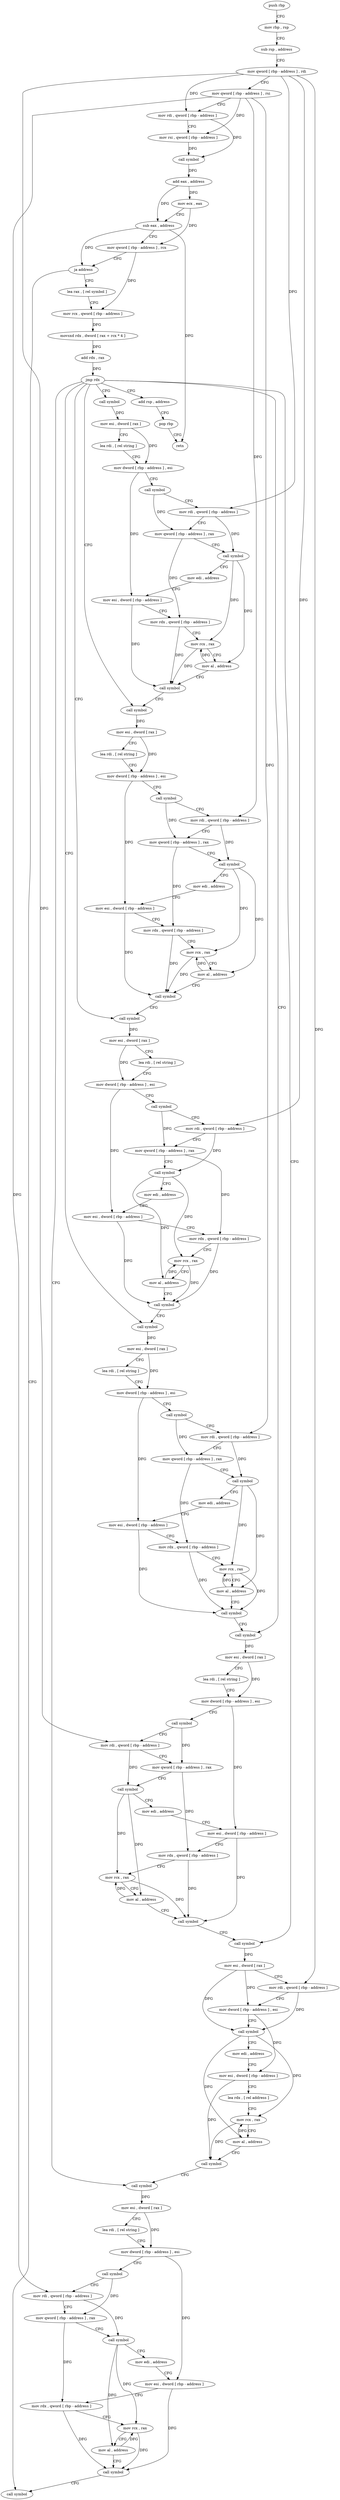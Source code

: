 digraph "func" {
"218448" [label = "push rbp" ]
"218449" [label = "mov rbp , rsp" ]
"218452" [label = "sub rsp , address" ]
"218459" [label = "mov qword [ rbp - address ] , rdi" ]
"218463" [label = "mov qword [ rbp - address ] , rsi" ]
"218467" [label = "mov rdi , qword [ rbp - address ]" ]
"218471" [label = "mov rsi , qword [ rbp - address ]" ]
"218475" [label = "call symbol" ]
"218480" [label = "add eax , address" ]
"218483" [label = "mov ecx , eax" ]
"218485" [label = "sub eax , address" ]
"218488" [label = "mov qword [ rbp - address ] , rcx" ]
"218492" [label = "ja address" ]
"218913" [label = "call symbol" ]
"218498" [label = "lea rax , [ rel symbol ]" ]
"218505" [label = "mov rcx , qword [ rbp - address ]" ]
"218509" [label = "movsxd rdx , dword [ rax + rcx * 4 ]" ]
"218513" [label = "add rdx , rax" ]
"218516" [label = "jmp rdx" ]
"218518" [label = "add rsp , address" ]
"218527" [label = "call symbol" ]
"218584" [label = "call symbol" ]
"218641" [label = "call symbol" ]
"218698" [label = "call symbol" ]
"218755" [label = "call symbol" ]
"218812" [label = "call symbol" ]
"218856" [label = "call symbol" ]
"218525" [label = "pop rbp" ]
"218526" [label = "retn" ]
"218532" [label = "mov esi , dword [ rax ]" ]
"218534" [label = "lea rdi , [ rel string ]" ]
"218541" [label = "mov dword [ rbp - address ] , esi" ]
"218544" [label = "call symbol" ]
"218549" [label = "mov rdi , qword [ rbp - address ]" ]
"218553" [label = "mov qword [ rbp - address ] , rax" ]
"218557" [label = "call symbol" ]
"218562" [label = "mov edi , address" ]
"218567" [label = "mov esi , dword [ rbp - address ]" ]
"218570" [label = "mov rdx , qword [ rbp - address ]" ]
"218574" [label = "mov rcx , rax" ]
"218577" [label = "mov al , address" ]
"218579" [label = "call symbol" ]
"218589" [label = "mov esi , dword [ rax ]" ]
"218591" [label = "lea rdi , [ rel string ]" ]
"218598" [label = "mov dword [ rbp - address ] , esi" ]
"218601" [label = "call symbol" ]
"218606" [label = "mov rdi , qword [ rbp - address ]" ]
"218610" [label = "mov qword [ rbp - address ] , rax" ]
"218614" [label = "call symbol" ]
"218619" [label = "mov edi , address" ]
"218624" [label = "mov esi , dword [ rbp - address ]" ]
"218627" [label = "mov rdx , qword [ rbp - address ]" ]
"218631" [label = "mov rcx , rax" ]
"218634" [label = "mov al , address" ]
"218636" [label = "call symbol" ]
"218646" [label = "mov esi , dword [ rax ]" ]
"218648" [label = "lea rdi , [ rel string ]" ]
"218655" [label = "mov dword [ rbp - address ] , esi" ]
"218658" [label = "call symbol" ]
"218663" [label = "mov rdi , qword [ rbp - address ]" ]
"218667" [label = "mov qword [ rbp - address ] , rax" ]
"218671" [label = "call symbol" ]
"218676" [label = "mov edi , address" ]
"218681" [label = "mov esi , dword [ rbp - address ]" ]
"218684" [label = "mov rdx , qword [ rbp - address ]" ]
"218688" [label = "mov rcx , rax" ]
"218691" [label = "mov al , address" ]
"218693" [label = "call symbol" ]
"218703" [label = "mov esi , dword [ rax ]" ]
"218705" [label = "lea rdi , [ rel string ]" ]
"218712" [label = "mov dword [ rbp - address ] , esi" ]
"218715" [label = "call symbol" ]
"218720" [label = "mov rdi , qword [ rbp - address ]" ]
"218724" [label = "mov qword [ rbp - address ] , rax" ]
"218728" [label = "call symbol" ]
"218733" [label = "mov edi , address" ]
"218738" [label = "mov esi , dword [ rbp - address ]" ]
"218741" [label = "mov rdx , qword [ rbp - address ]" ]
"218745" [label = "mov rcx , rax" ]
"218748" [label = "mov al , address" ]
"218750" [label = "call symbol" ]
"218760" [label = "mov esi , dword [ rax ]" ]
"218762" [label = "lea rdi , [ rel string ]" ]
"218769" [label = "mov dword [ rbp - address ] , esi" ]
"218772" [label = "call symbol" ]
"218777" [label = "mov rdi , qword [ rbp - address ]" ]
"218781" [label = "mov qword [ rbp - address ] , rax" ]
"218785" [label = "call symbol" ]
"218790" [label = "mov edi , address" ]
"218795" [label = "mov esi , dword [ rbp - address ]" ]
"218798" [label = "mov rdx , qword [ rbp - address ]" ]
"218802" [label = "mov rcx , rax" ]
"218805" [label = "mov al , address" ]
"218807" [label = "call symbol" ]
"218817" [label = "mov esi , dword [ rax ]" ]
"218819" [label = "mov rdi , qword [ rbp - address ]" ]
"218823" [label = "mov dword [ rbp - address ] , esi" ]
"218826" [label = "call symbol" ]
"218831" [label = "mov edi , address" ]
"218836" [label = "mov esi , dword [ rbp - address ]" ]
"218839" [label = "lea rdx , [ rel address ]" ]
"218846" [label = "mov rcx , rax" ]
"218849" [label = "mov al , address" ]
"218851" [label = "call symbol" ]
"218861" [label = "mov esi , dword [ rax ]" ]
"218863" [label = "lea rdi , [ rel string ]" ]
"218870" [label = "mov dword [ rbp - address ] , esi" ]
"218873" [label = "call symbol" ]
"218878" [label = "mov rdi , qword [ rbp - address ]" ]
"218882" [label = "mov qword [ rbp - address ] , rax" ]
"218886" [label = "call symbol" ]
"218891" [label = "mov edi , address" ]
"218896" [label = "mov esi , dword [ rbp - address ]" ]
"218899" [label = "mov rdx , qword [ rbp - address ]" ]
"218903" [label = "mov rcx , rax" ]
"218906" [label = "mov al , address" ]
"218908" [label = "call symbol" ]
"218448" -> "218449" [ label = "CFG" ]
"218449" -> "218452" [ label = "CFG" ]
"218452" -> "218459" [ label = "CFG" ]
"218459" -> "218463" [ label = "CFG" ]
"218459" -> "218467" [ label = "DFG" ]
"218459" -> "218549" [ label = "DFG" ]
"218459" -> "218663" [ label = "DFG" ]
"218459" -> "218777" [ label = "DFG" ]
"218459" -> "218819" [ label = "DFG" ]
"218463" -> "218467" [ label = "CFG" ]
"218463" -> "218471" [ label = "DFG" ]
"218463" -> "218606" [ label = "DFG" ]
"218463" -> "218720" [ label = "DFG" ]
"218463" -> "218878" [ label = "DFG" ]
"218467" -> "218471" [ label = "CFG" ]
"218467" -> "218475" [ label = "DFG" ]
"218471" -> "218475" [ label = "DFG" ]
"218475" -> "218480" [ label = "DFG" ]
"218480" -> "218483" [ label = "DFG" ]
"218480" -> "218485" [ label = "DFG" ]
"218483" -> "218485" [ label = "CFG" ]
"218483" -> "218488" [ label = "DFG" ]
"218485" -> "218488" [ label = "CFG" ]
"218485" -> "218526" [ label = "DFG" ]
"218485" -> "218492" [ label = "DFG" ]
"218488" -> "218492" [ label = "CFG" ]
"218488" -> "218505" [ label = "DFG" ]
"218492" -> "218913" [ label = "CFG" ]
"218492" -> "218498" [ label = "CFG" ]
"218498" -> "218505" [ label = "CFG" ]
"218505" -> "218509" [ label = "DFG" ]
"218509" -> "218513" [ label = "DFG" ]
"218513" -> "218516" [ label = "DFG" ]
"218516" -> "218518" [ label = "CFG" ]
"218516" -> "218527" [ label = "CFG" ]
"218516" -> "218584" [ label = "CFG" ]
"218516" -> "218641" [ label = "CFG" ]
"218516" -> "218698" [ label = "CFG" ]
"218516" -> "218755" [ label = "CFG" ]
"218516" -> "218812" [ label = "CFG" ]
"218516" -> "218856" [ label = "CFG" ]
"218518" -> "218525" [ label = "CFG" ]
"218527" -> "218532" [ label = "DFG" ]
"218584" -> "218589" [ label = "DFG" ]
"218641" -> "218646" [ label = "DFG" ]
"218698" -> "218703" [ label = "DFG" ]
"218755" -> "218760" [ label = "DFG" ]
"218812" -> "218817" [ label = "DFG" ]
"218856" -> "218861" [ label = "DFG" ]
"218525" -> "218526" [ label = "CFG" ]
"218532" -> "218534" [ label = "CFG" ]
"218532" -> "218541" [ label = "DFG" ]
"218534" -> "218541" [ label = "CFG" ]
"218541" -> "218544" [ label = "CFG" ]
"218541" -> "218567" [ label = "DFG" ]
"218544" -> "218549" [ label = "CFG" ]
"218544" -> "218553" [ label = "DFG" ]
"218549" -> "218553" [ label = "CFG" ]
"218549" -> "218557" [ label = "DFG" ]
"218553" -> "218557" [ label = "CFG" ]
"218553" -> "218570" [ label = "DFG" ]
"218557" -> "218562" [ label = "CFG" ]
"218557" -> "218574" [ label = "DFG" ]
"218557" -> "218577" [ label = "DFG" ]
"218562" -> "218567" [ label = "CFG" ]
"218567" -> "218570" [ label = "CFG" ]
"218567" -> "218579" [ label = "DFG" ]
"218570" -> "218574" [ label = "CFG" ]
"218570" -> "218579" [ label = "DFG" ]
"218574" -> "218577" [ label = "CFG" ]
"218574" -> "218579" [ label = "DFG" ]
"218577" -> "218579" [ label = "CFG" ]
"218577" -> "218574" [ label = "DFG" ]
"218579" -> "218584" [ label = "CFG" ]
"218589" -> "218591" [ label = "CFG" ]
"218589" -> "218598" [ label = "DFG" ]
"218591" -> "218598" [ label = "CFG" ]
"218598" -> "218601" [ label = "CFG" ]
"218598" -> "218624" [ label = "DFG" ]
"218601" -> "218606" [ label = "CFG" ]
"218601" -> "218610" [ label = "DFG" ]
"218606" -> "218610" [ label = "CFG" ]
"218606" -> "218614" [ label = "DFG" ]
"218610" -> "218614" [ label = "CFG" ]
"218610" -> "218627" [ label = "DFG" ]
"218614" -> "218619" [ label = "CFG" ]
"218614" -> "218631" [ label = "DFG" ]
"218614" -> "218634" [ label = "DFG" ]
"218619" -> "218624" [ label = "CFG" ]
"218624" -> "218627" [ label = "CFG" ]
"218624" -> "218636" [ label = "DFG" ]
"218627" -> "218631" [ label = "CFG" ]
"218627" -> "218636" [ label = "DFG" ]
"218631" -> "218634" [ label = "CFG" ]
"218631" -> "218636" [ label = "DFG" ]
"218634" -> "218636" [ label = "CFG" ]
"218634" -> "218631" [ label = "DFG" ]
"218636" -> "218641" [ label = "CFG" ]
"218646" -> "218648" [ label = "CFG" ]
"218646" -> "218655" [ label = "DFG" ]
"218648" -> "218655" [ label = "CFG" ]
"218655" -> "218658" [ label = "CFG" ]
"218655" -> "218681" [ label = "DFG" ]
"218658" -> "218663" [ label = "CFG" ]
"218658" -> "218667" [ label = "DFG" ]
"218663" -> "218667" [ label = "CFG" ]
"218663" -> "218671" [ label = "DFG" ]
"218667" -> "218671" [ label = "CFG" ]
"218667" -> "218684" [ label = "DFG" ]
"218671" -> "218676" [ label = "CFG" ]
"218671" -> "218688" [ label = "DFG" ]
"218671" -> "218691" [ label = "DFG" ]
"218676" -> "218681" [ label = "CFG" ]
"218681" -> "218684" [ label = "CFG" ]
"218681" -> "218693" [ label = "DFG" ]
"218684" -> "218688" [ label = "CFG" ]
"218684" -> "218693" [ label = "DFG" ]
"218688" -> "218691" [ label = "CFG" ]
"218688" -> "218693" [ label = "DFG" ]
"218691" -> "218693" [ label = "CFG" ]
"218691" -> "218688" [ label = "DFG" ]
"218693" -> "218698" [ label = "CFG" ]
"218703" -> "218705" [ label = "CFG" ]
"218703" -> "218712" [ label = "DFG" ]
"218705" -> "218712" [ label = "CFG" ]
"218712" -> "218715" [ label = "CFG" ]
"218712" -> "218738" [ label = "DFG" ]
"218715" -> "218720" [ label = "CFG" ]
"218715" -> "218724" [ label = "DFG" ]
"218720" -> "218724" [ label = "CFG" ]
"218720" -> "218728" [ label = "DFG" ]
"218724" -> "218728" [ label = "CFG" ]
"218724" -> "218741" [ label = "DFG" ]
"218728" -> "218733" [ label = "CFG" ]
"218728" -> "218745" [ label = "DFG" ]
"218728" -> "218748" [ label = "DFG" ]
"218733" -> "218738" [ label = "CFG" ]
"218738" -> "218741" [ label = "CFG" ]
"218738" -> "218750" [ label = "DFG" ]
"218741" -> "218745" [ label = "CFG" ]
"218741" -> "218750" [ label = "DFG" ]
"218745" -> "218748" [ label = "CFG" ]
"218745" -> "218750" [ label = "DFG" ]
"218748" -> "218750" [ label = "CFG" ]
"218748" -> "218745" [ label = "DFG" ]
"218750" -> "218755" [ label = "CFG" ]
"218760" -> "218762" [ label = "CFG" ]
"218760" -> "218769" [ label = "DFG" ]
"218762" -> "218769" [ label = "CFG" ]
"218769" -> "218772" [ label = "CFG" ]
"218769" -> "218795" [ label = "DFG" ]
"218772" -> "218777" [ label = "CFG" ]
"218772" -> "218781" [ label = "DFG" ]
"218777" -> "218781" [ label = "CFG" ]
"218777" -> "218785" [ label = "DFG" ]
"218781" -> "218785" [ label = "CFG" ]
"218781" -> "218798" [ label = "DFG" ]
"218785" -> "218790" [ label = "CFG" ]
"218785" -> "218802" [ label = "DFG" ]
"218785" -> "218805" [ label = "DFG" ]
"218790" -> "218795" [ label = "CFG" ]
"218795" -> "218798" [ label = "CFG" ]
"218795" -> "218807" [ label = "DFG" ]
"218798" -> "218802" [ label = "CFG" ]
"218798" -> "218807" [ label = "DFG" ]
"218802" -> "218805" [ label = "CFG" ]
"218802" -> "218807" [ label = "DFG" ]
"218805" -> "218807" [ label = "CFG" ]
"218805" -> "218802" [ label = "DFG" ]
"218807" -> "218812" [ label = "CFG" ]
"218817" -> "218819" [ label = "CFG" ]
"218817" -> "218823" [ label = "DFG" ]
"218817" -> "218826" [ label = "DFG" ]
"218819" -> "218823" [ label = "CFG" ]
"218819" -> "218826" [ label = "DFG" ]
"218823" -> "218826" [ label = "CFG" ]
"218823" -> "218836" [ label = "DFG" ]
"218826" -> "218831" [ label = "CFG" ]
"218826" -> "218846" [ label = "DFG" ]
"218826" -> "218849" [ label = "DFG" ]
"218831" -> "218836" [ label = "CFG" ]
"218836" -> "218839" [ label = "CFG" ]
"218836" -> "218851" [ label = "DFG" ]
"218839" -> "218846" [ label = "CFG" ]
"218846" -> "218849" [ label = "CFG" ]
"218846" -> "218851" [ label = "DFG" ]
"218849" -> "218851" [ label = "CFG" ]
"218849" -> "218846" [ label = "DFG" ]
"218851" -> "218856" [ label = "CFG" ]
"218861" -> "218863" [ label = "CFG" ]
"218861" -> "218870" [ label = "DFG" ]
"218863" -> "218870" [ label = "CFG" ]
"218870" -> "218873" [ label = "CFG" ]
"218870" -> "218896" [ label = "DFG" ]
"218873" -> "218878" [ label = "CFG" ]
"218873" -> "218882" [ label = "DFG" ]
"218878" -> "218882" [ label = "CFG" ]
"218878" -> "218886" [ label = "DFG" ]
"218882" -> "218886" [ label = "CFG" ]
"218882" -> "218899" [ label = "DFG" ]
"218886" -> "218891" [ label = "CFG" ]
"218886" -> "218903" [ label = "DFG" ]
"218886" -> "218906" [ label = "DFG" ]
"218891" -> "218896" [ label = "CFG" ]
"218896" -> "218899" [ label = "CFG" ]
"218896" -> "218908" [ label = "DFG" ]
"218899" -> "218903" [ label = "CFG" ]
"218899" -> "218908" [ label = "DFG" ]
"218903" -> "218906" [ label = "CFG" ]
"218903" -> "218908" [ label = "DFG" ]
"218906" -> "218908" [ label = "CFG" ]
"218906" -> "218903" [ label = "DFG" ]
"218908" -> "218913" [ label = "CFG" ]
}
